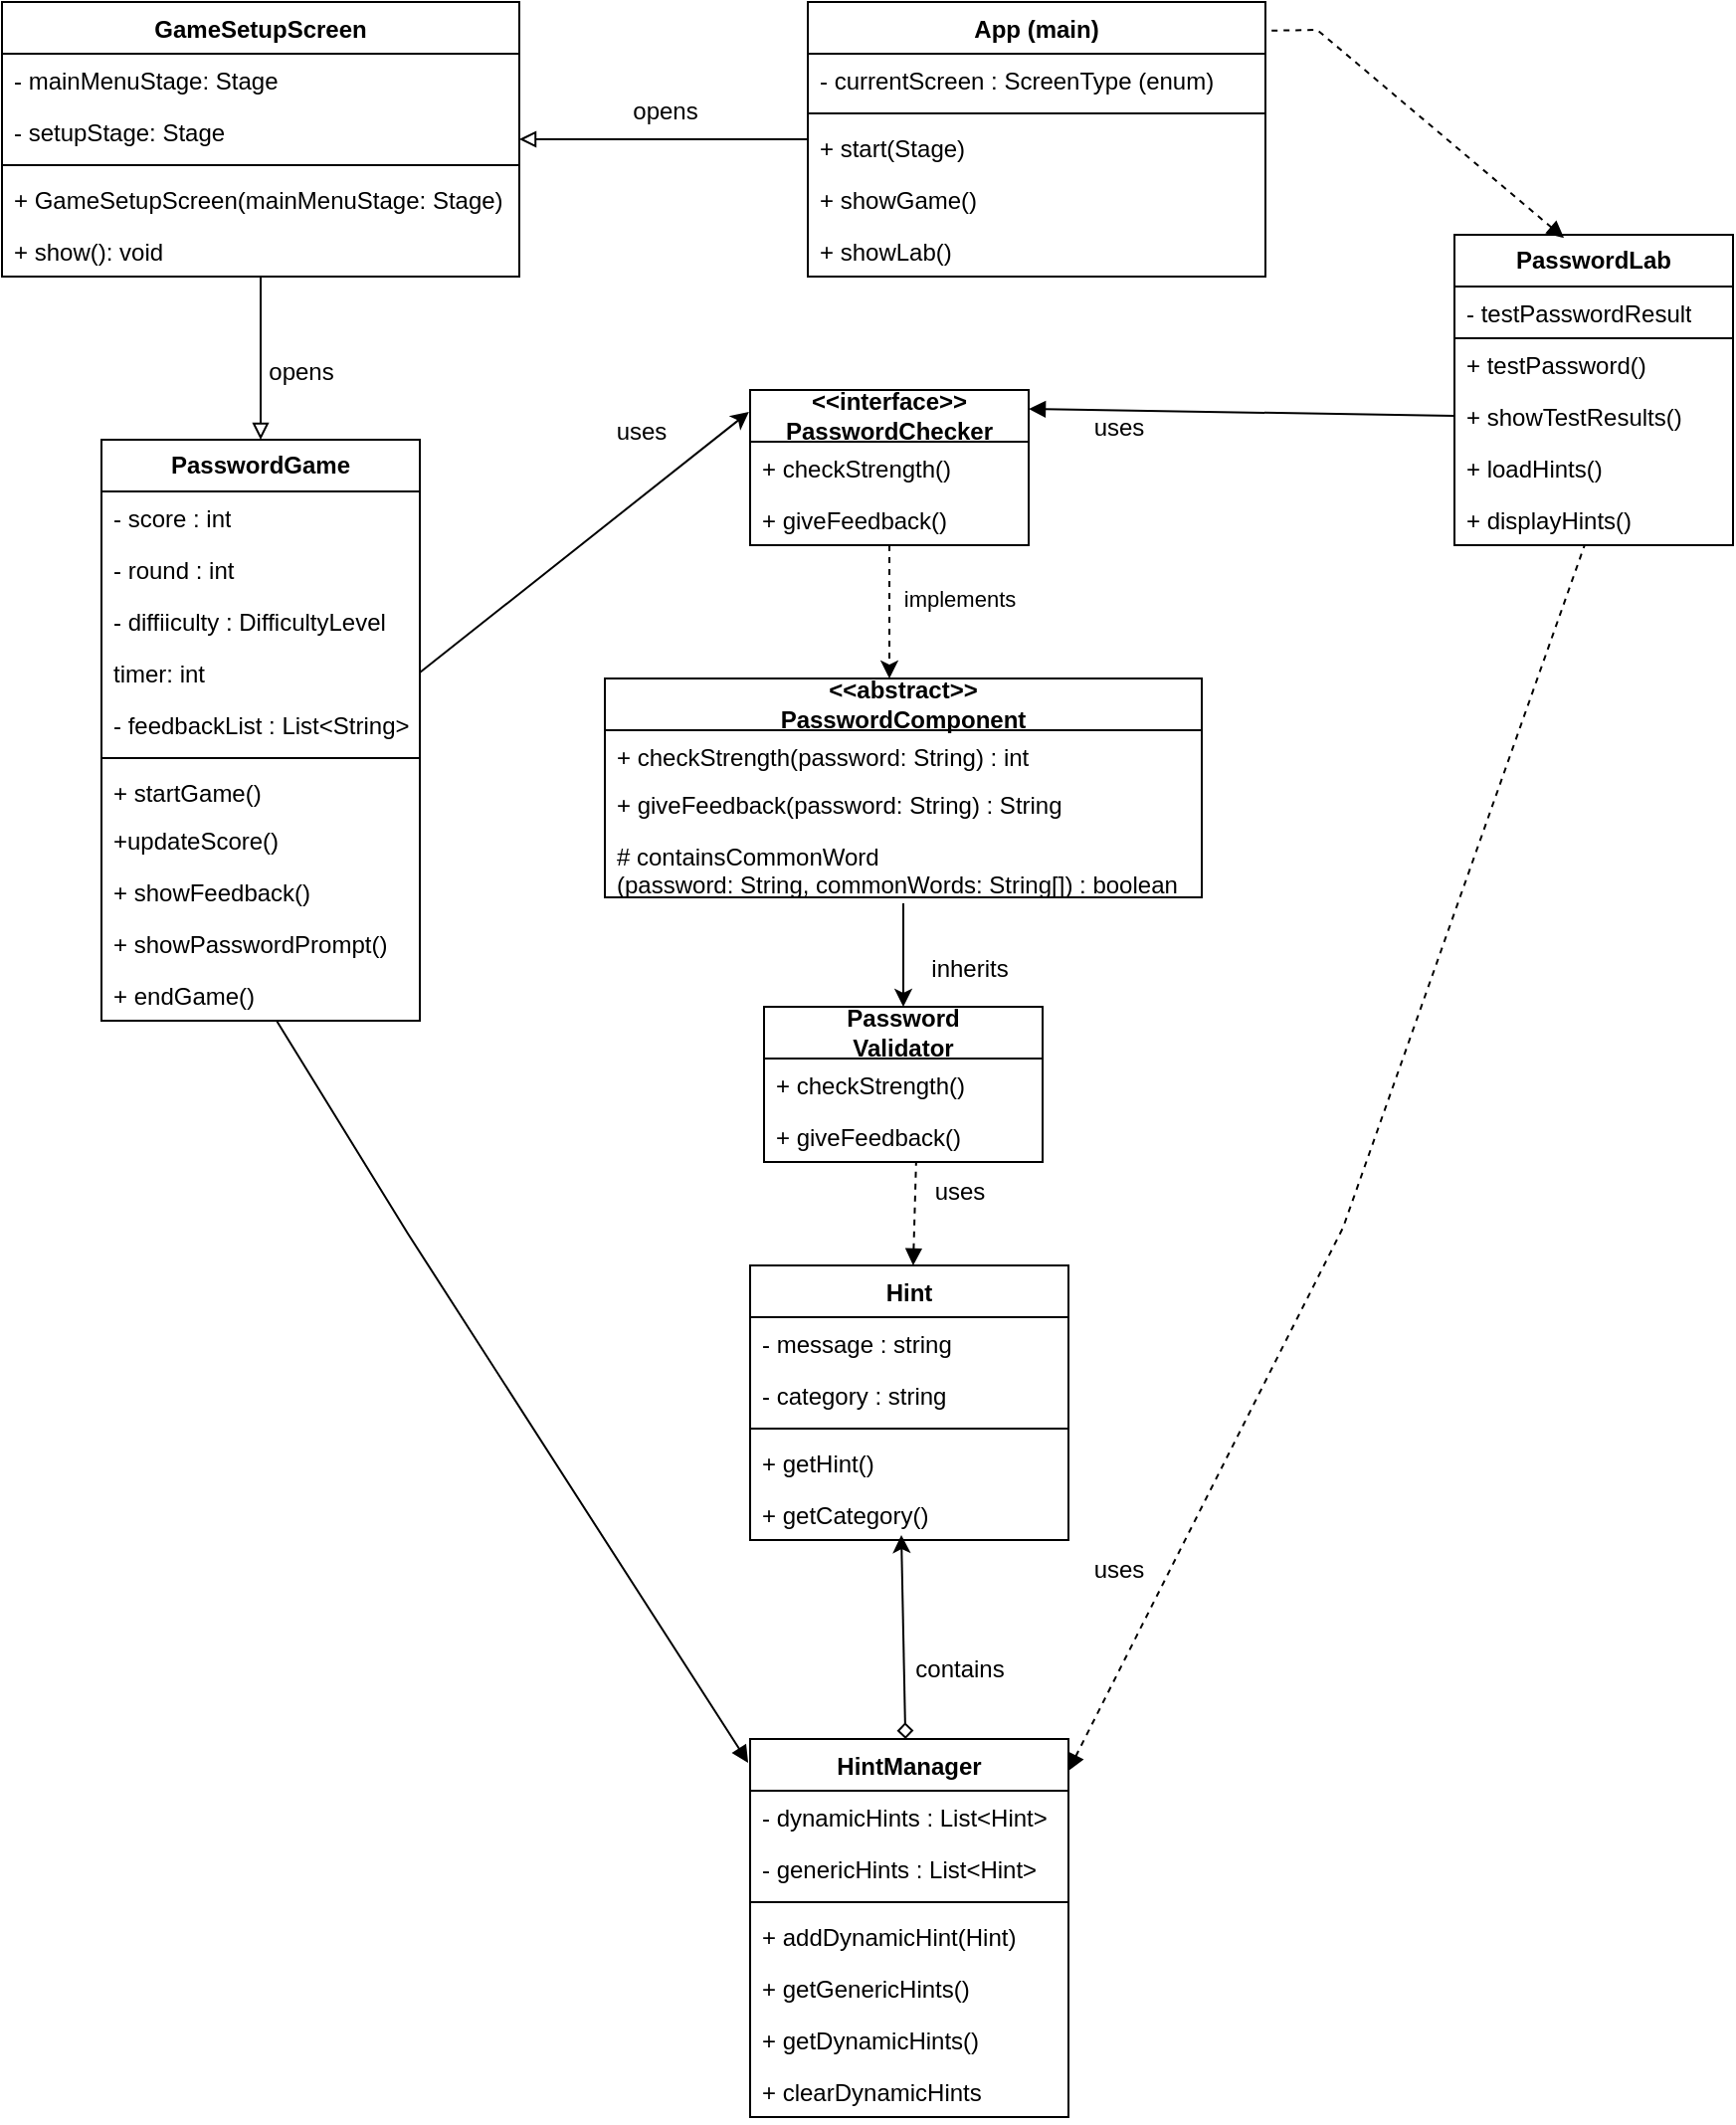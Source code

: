 <mxfile version="26.0.9">
  <diagram name="Page-1" id="9f46799a-70d6-7492-0946-bef42562c5a5">
    <mxGraphModel dx="1434" dy="845" grid="1" gridSize="10" guides="1" tooltips="1" connect="1" arrows="1" fold="1" page="1" pageScale="1" pageWidth="1100" pageHeight="850" background="none" math="0" shadow="0">
      <root>
        <mxCell id="0" />
        <mxCell id="1" parent="0" />
        <mxCell id="MwzLFh-qSTPDTa6_5iHh-7" value="&lt;b&gt;PasswordGame&lt;/b&gt;" style="swimlane;fontStyle=0;childLayout=stackLayout;horizontal=1;startSize=26;fillColor=none;horizontalStack=0;resizeParent=1;resizeParentMax=0;resizeLast=0;collapsible=1;marginBottom=0;whiteSpace=wrap;html=1;swimlaneLine=1;" parent="1" vertex="1">
          <mxGeometry x="80" y="220" width="160" height="292" as="geometry" />
        </mxCell>
        <mxCell id="MwzLFh-qSTPDTa6_5iHh-33" value="- score : int" style="text;strokeColor=none;fillColor=none;align=left;verticalAlign=top;spacingLeft=4;spacingRight=4;overflow=hidden;rotatable=0;points=[[0,0.5],[1,0.5]];portConstraint=eastwest;whiteSpace=wrap;html=1;fontFamily=Helvetica;fontSize=12;fontColor=default;" parent="MwzLFh-qSTPDTa6_5iHh-7" vertex="1">
          <mxGeometry y="26" width="160" height="26" as="geometry" />
        </mxCell>
        <mxCell id="MwzLFh-qSTPDTa6_5iHh-49" value="- round : int" style="text;strokeColor=none;fillColor=none;align=left;verticalAlign=top;spacingLeft=4;spacingRight=4;overflow=hidden;rotatable=0;points=[[0,0.5],[1,0.5]];portConstraint=eastwest;whiteSpace=wrap;html=1;backgroundOutline=0;fontFamily=Helvetica;fontSize=12;fontColor=default;" parent="MwzLFh-qSTPDTa6_5iHh-7" vertex="1">
          <mxGeometry y="52" width="160" height="26" as="geometry" />
        </mxCell>
        <mxCell id="MwzLFh-qSTPDTa6_5iHh-69" value="- diffiiculty : DifficultyLevel" style="text;strokeColor=none;fillColor=none;align=left;verticalAlign=top;spacingLeft=4;spacingRight=4;overflow=hidden;rotatable=0;points=[[0,0.5],[1,0.5]];portConstraint=eastwest;whiteSpace=wrap;html=1;backgroundOutline=0;fontFamily=Helvetica;fontSize=12;fontColor=default;" parent="MwzLFh-qSTPDTa6_5iHh-7" vertex="1">
          <mxGeometry y="78" width="160" height="26" as="geometry" />
        </mxCell>
        <mxCell id="MwzLFh-qSTPDTa6_5iHh-68" value="timer: int" style="text;strokeColor=none;fillColor=none;align=left;verticalAlign=top;spacingLeft=4;spacingRight=4;overflow=hidden;rotatable=0;points=[[0,0.5],[1,0.5]];portConstraint=eastwest;whiteSpace=wrap;html=1;backgroundOutline=0;fontFamily=Helvetica;fontSize=12;fontColor=default;" parent="MwzLFh-qSTPDTa6_5iHh-7" vertex="1">
          <mxGeometry y="104" width="160" height="26" as="geometry" />
        </mxCell>
        <mxCell id="MwzLFh-qSTPDTa6_5iHh-65" value="- feedbackList : List&amp;lt;String&amp;gt;" style="text;strokeColor=none;fillColor=none;align=left;verticalAlign=top;spacingLeft=4;spacingRight=4;overflow=hidden;rotatable=0;points=[[0,0.5],[1,0.5]];portConstraint=eastwest;whiteSpace=wrap;html=1;backgroundOutline=0;fontFamily=Helvetica;fontSize=12;fontColor=default;" parent="MwzLFh-qSTPDTa6_5iHh-7" vertex="1">
          <mxGeometry y="130" width="160" height="26" as="geometry" />
        </mxCell>
        <mxCell id="MwzLFh-qSTPDTa6_5iHh-64" value="" style="line;strokeWidth=1;fillColor=none;align=left;verticalAlign=middle;spacingTop=-1;spacingLeft=3;spacingRight=3;rotatable=0;labelPosition=right;points=[];portConstraint=eastwest;strokeColor=inherit;" parent="MwzLFh-qSTPDTa6_5iHh-7" vertex="1">
          <mxGeometry y="156" width="160" height="8" as="geometry" />
        </mxCell>
        <mxCell id="MwzLFh-qSTPDTa6_5iHh-8" value="+ startGame()" style="text;strokeColor=none;fillColor=none;align=left;verticalAlign=top;spacingLeft=4;spacingRight=4;overflow=hidden;rotatable=0;points=[[0,0.5],[1,0.5]];portConstraint=eastwest;whiteSpace=wrap;html=1;" parent="MwzLFh-qSTPDTa6_5iHh-7" vertex="1">
          <mxGeometry y="164" width="160" height="24" as="geometry" />
        </mxCell>
        <mxCell id="MwzLFh-qSTPDTa6_5iHh-48" value="+updateScore()" style="text;strokeColor=none;fillColor=none;align=left;verticalAlign=top;spacingLeft=4;spacingRight=4;overflow=hidden;rotatable=0;points=[[0,0.5],[1,0.5]];portConstraint=eastwest;whiteSpace=wrap;html=1;" parent="MwzLFh-qSTPDTa6_5iHh-7" vertex="1">
          <mxGeometry y="188" width="160" height="26" as="geometry" />
        </mxCell>
        <mxCell id="MwzLFh-qSTPDTa6_5iHh-47" value="+ showFeedback()" style="text;strokeColor=none;fillColor=none;align=left;verticalAlign=top;spacingLeft=4;spacingRight=4;overflow=hidden;rotatable=0;points=[[0,0.5],[1,0.5]];portConstraint=eastwest;whiteSpace=wrap;html=1;" parent="MwzLFh-qSTPDTa6_5iHh-7" vertex="1">
          <mxGeometry y="214" width="160" height="26" as="geometry" />
        </mxCell>
        <mxCell id="MwzLFh-qSTPDTa6_5iHh-46" value="+ showPasswordPrompt()" style="text;strokeColor=none;fillColor=none;align=left;verticalAlign=top;spacingLeft=4;spacingRight=4;overflow=hidden;rotatable=0;points=[[0,0.5],[1,0.5]];portConstraint=eastwest;whiteSpace=wrap;html=1;" parent="MwzLFh-qSTPDTa6_5iHh-7" vertex="1">
          <mxGeometry y="240" width="160" height="26" as="geometry" />
        </mxCell>
        <mxCell id="MwzLFh-qSTPDTa6_5iHh-45" value="+ endGame()" style="text;strokeColor=none;fillColor=none;align=left;verticalAlign=top;spacingLeft=4;spacingRight=4;overflow=hidden;rotatable=0;points=[[0,0.5],[1,0.5]];portConstraint=eastwest;whiteSpace=wrap;html=1;" parent="MwzLFh-qSTPDTa6_5iHh-7" vertex="1">
          <mxGeometry y="266" width="160" height="26" as="geometry" />
        </mxCell>
        <mxCell id="MwzLFh-qSTPDTa6_5iHh-11" value="&lt;b&gt;PasswordLab&lt;/b&gt;" style="swimlane;fontStyle=0;childLayout=stackLayout;horizontal=1;startSize=26;fillColor=none;horizontalStack=0;resizeParent=1;resizeParentMax=0;resizeLast=0;collapsible=1;marginBottom=0;whiteSpace=wrap;html=1;" parent="1" vertex="1">
          <mxGeometry x="760" y="117" width="140" height="156" as="geometry" />
        </mxCell>
        <mxCell id="MwzLFh-qSTPDTa6_5iHh-34" value="-&amp;nbsp;testPasswordResult" style="text;strokeColor=default;fillColor=none;align=left;verticalAlign=top;spacingLeft=4;spacingRight=4;overflow=hidden;rotatable=0;points=[[0,0.5],[1,0.5]];portConstraint=eastwest;whiteSpace=wrap;html=1;" parent="MwzLFh-qSTPDTa6_5iHh-11" vertex="1">
          <mxGeometry y="26" width="140" height="26" as="geometry" />
        </mxCell>
        <mxCell id="MwzLFh-qSTPDTa6_5iHh-12" value="+ testPassword()" style="text;strokeColor=none;fillColor=none;align=left;verticalAlign=top;spacingLeft=4;spacingRight=4;overflow=hidden;rotatable=0;points=[[0,0.5],[1,0.5]];portConstraint=eastwest;whiteSpace=wrap;html=1;" parent="MwzLFh-qSTPDTa6_5iHh-11" vertex="1">
          <mxGeometry y="52" width="140" height="26" as="geometry" />
        </mxCell>
        <mxCell id="MwzLFh-qSTPDTa6_5iHh-35" value="+ showTestResults()" style="text;strokeColor=none;fillColor=none;align=left;verticalAlign=top;spacingLeft=4;spacingRight=4;overflow=hidden;rotatable=0;points=[[0,0.5],[1,0.5]];portConstraint=eastwest;whiteSpace=wrap;html=1;" parent="MwzLFh-qSTPDTa6_5iHh-11" vertex="1">
          <mxGeometry y="78" width="140" height="26" as="geometry" />
        </mxCell>
        <mxCell id="MwzLFh-qSTPDTa6_5iHh-71" value="+ loadHints()" style="text;strokeColor=none;fillColor=none;align=left;verticalAlign=top;spacingLeft=4;spacingRight=4;overflow=hidden;rotatable=0;points=[[0,0.5],[1,0.5]];portConstraint=eastwest;whiteSpace=wrap;html=1;" parent="MwzLFh-qSTPDTa6_5iHh-11" vertex="1">
          <mxGeometry y="104" width="140" height="26" as="geometry" />
        </mxCell>
        <mxCell id="MwzLFh-qSTPDTa6_5iHh-70" value="+ displayHints()" style="text;strokeColor=none;fillColor=none;align=left;verticalAlign=top;spacingLeft=4;spacingRight=4;overflow=hidden;rotatable=0;points=[[0,0.5],[1,0.5]];portConstraint=eastwest;whiteSpace=wrap;html=1;" parent="MwzLFh-qSTPDTa6_5iHh-11" vertex="1">
          <mxGeometry y="130" width="140" height="26" as="geometry" />
        </mxCell>
        <mxCell id="MwzLFh-qSTPDTa6_5iHh-16" value="" style="endArrow=none;dashed=1;html=1;rounded=0;exitX=0.393;exitY=0.01;exitDx=0;exitDy=0;strokeWidth=1;exitPerimeter=0;startArrow=block;startFill=1;entryX=0.993;entryY=0.105;entryDx=0;entryDy=0;entryPerimeter=0;" parent="1" source="MwzLFh-qSTPDTa6_5iHh-11" target="MwzLFh-qSTPDTa6_5iHh-27" edge="1">
          <mxGeometry width="50" height="50" relative="1" as="geometry">
            <mxPoint x="516" y="142" as="sourcePoint" />
            <mxPoint x="576" y="8" as="targetPoint" />
            <Array as="points">
              <mxPoint x="691" y="14" />
            </Array>
          </mxGeometry>
        </mxCell>
        <mxCell id="MwzLFh-qSTPDTa6_5iHh-18" value="&lt;b&gt;&amp;lt;&amp;lt;interface&amp;gt;&amp;gt;&lt;br&gt;PasswordChecker&lt;/b&gt;" style="swimlane;fontStyle=0;childLayout=stackLayout;horizontal=1;startSize=26;fillColor=none;horizontalStack=0;resizeParent=1;resizeParentMax=0;resizeLast=0;collapsible=1;marginBottom=0;whiteSpace=wrap;html=1;labelPadding=8;" parent="1" vertex="1">
          <mxGeometry x="406" y="195" width="140" height="78" as="geometry" />
        </mxCell>
        <mxCell id="MwzLFh-qSTPDTa6_5iHh-19" value="+ checkStrength()" style="text;strokeColor=none;fillColor=none;align=left;verticalAlign=top;spacingLeft=4;spacingRight=4;overflow=hidden;rotatable=0;points=[[0,0.5],[1,0.5]];portConstraint=eastwest;whiteSpace=wrap;html=1;" parent="MwzLFh-qSTPDTa6_5iHh-18" vertex="1">
          <mxGeometry y="26" width="140" height="26" as="geometry" />
        </mxCell>
        <mxCell id="MwzLFh-qSTPDTa6_5iHh-37" value="+ giveFeedback()" style="text;strokeColor=none;fillColor=none;align=left;verticalAlign=top;spacingLeft=4;spacingRight=4;overflow=hidden;rotatable=0;points=[[0,0.5],[1,0.5]];portConstraint=eastwest;whiteSpace=wrap;html=1;" parent="MwzLFh-qSTPDTa6_5iHh-18" vertex="1">
          <mxGeometry y="52" width="140" height="26" as="geometry" />
        </mxCell>
        <mxCell id="MwzLFh-qSTPDTa6_5iHh-23" value="" style="endArrow=none;html=1;rounded=0;exitX=1;exitY=0.25;exitDx=0;exitDy=0;startArrow=block;startFill=1;strokeWidth=1;entryX=0;entryY=0.5;entryDx=0;entryDy=0;" parent="1" edge="1" target="MwzLFh-qSTPDTa6_5iHh-35">
          <mxGeometry width="50" height="50" relative="1" as="geometry">
            <mxPoint x="546" y="204.5" as="sourcePoint" />
            <mxPoint x="636" y="204.496" as="targetPoint" />
            <Array as="points" />
          </mxGeometry>
        </mxCell>
        <mxCell id="MwzLFh-qSTPDTa6_5iHh-24" value="uses" style="text;html=1;align=center;verticalAlign=middle;resizable=0;points=[];autosize=1;strokeColor=none;fillColor=none;" parent="1" vertex="1">
          <mxGeometry x="326" y="201" width="50" height="30" as="geometry" />
        </mxCell>
        <mxCell id="MwzLFh-qSTPDTa6_5iHh-25" value="uses" style="text;html=1;align=center;verticalAlign=middle;resizable=0;points=[];autosize=1;strokeColor=none;fillColor=none;" parent="1" vertex="1">
          <mxGeometry x="566" y="199" width="50" height="30" as="geometry" />
        </mxCell>
        <mxCell id="MwzLFh-qSTPDTa6_5iHh-27" value="App (main)" style="swimlane;fontStyle=1;align=center;verticalAlign=top;childLayout=stackLayout;horizontal=1;startSize=26;horizontalStack=0;resizeParent=1;resizeParentMax=0;resizeLast=0;collapsible=1;marginBottom=0;whiteSpace=wrap;html=1;" parent="1" vertex="1">
          <mxGeometry x="435" width="230" height="138" as="geometry" />
        </mxCell>
        <mxCell id="MwzLFh-qSTPDTa6_5iHh-28" value="- currentScreen : ScreenType (enum)" style="text;strokeColor=none;fillColor=none;align=left;verticalAlign=top;spacingLeft=4;spacingRight=4;overflow=hidden;rotatable=0;points=[[0,0.5],[1,0.5]];portConstraint=eastwest;whiteSpace=wrap;html=1;" parent="MwzLFh-qSTPDTa6_5iHh-27" vertex="1">
          <mxGeometry y="26" width="230" height="26" as="geometry" />
        </mxCell>
        <mxCell id="MwzLFh-qSTPDTa6_5iHh-29" value="" style="line;strokeWidth=1;fillColor=none;align=left;verticalAlign=middle;spacingTop=-1;spacingLeft=3;spacingRight=3;rotatable=0;labelPosition=right;points=[];portConstraint=eastwest;strokeColor=inherit;" parent="MwzLFh-qSTPDTa6_5iHh-27" vertex="1">
          <mxGeometry y="52" width="230" height="8" as="geometry" />
        </mxCell>
        <mxCell id="MwzLFh-qSTPDTa6_5iHh-30" value="+ start(Stage)&lt;div&gt;&lt;br&gt;&lt;/div&gt;" style="text;strokeColor=none;fillColor=none;align=left;verticalAlign=top;spacingLeft=4;spacingRight=4;overflow=hidden;rotatable=0;points=[[0,0.5],[1,0.5]];portConstraint=eastwest;whiteSpace=wrap;html=1;" parent="MwzLFh-qSTPDTa6_5iHh-27" vertex="1">
          <mxGeometry y="60" width="230" height="26" as="geometry" />
        </mxCell>
        <mxCell id="MwzLFh-qSTPDTa6_5iHh-32" value="+ showGame()" style="text;strokeColor=none;fillColor=none;align=left;verticalAlign=top;spacingLeft=4;spacingRight=4;overflow=hidden;rotatable=0;points=[[0,0.5],[1,0.5]];portConstraint=eastwest;whiteSpace=wrap;html=1;" parent="MwzLFh-qSTPDTa6_5iHh-27" vertex="1">
          <mxGeometry y="86" width="230" height="26" as="geometry" />
        </mxCell>
        <mxCell id="MwzLFh-qSTPDTa6_5iHh-31" value="+ showLab()" style="text;strokeColor=none;fillColor=none;align=left;verticalAlign=top;spacingLeft=4;spacingRight=4;overflow=hidden;rotatable=0;points=[[0,0.5],[1,0.5]];portConstraint=eastwest;whiteSpace=wrap;html=1;" parent="MwzLFh-qSTPDTa6_5iHh-27" vertex="1">
          <mxGeometry y="112" width="230" height="26" as="geometry" />
        </mxCell>
        <mxCell id="MwzLFh-qSTPDTa6_5iHh-38" value="&lt;b&gt;Password&lt;br&gt;Validator&lt;/b&gt;" style="swimlane;fontStyle=0;childLayout=stackLayout;horizontal=1;startSize=26;fillColor=none;horizontalStack=0;resizeParent=1;resizeParentMax=0;resizeLast=0;collapsible=1;marginBottom=0;whiteSpace=wrap;html=1;" parent="1" vertex="1">
          <mxGeometry x="413" y="505" width="140" height="78" as="geometry" />
        </mxCell>
        <mxCell id="MwzLFh-qSTPDTa6_5iHh-39" value="+ checkStrength()" style="text;strokeColor=none;fillColor=none;align=left;verticalAlign=top;spacingLeft=4;spacingRight=4;overflow=hidden;rotatable=0;points=[[0,0.5],[1,0.5]];portConstraint=eastwest;whiteSpace=wrap;html=1;" parent="MwzLFh-qSTPDTa6_5iHh-38" vertex="1">
          <mxGeometry y="26" width="140" height="26" as="geometry" />
        </mxCell>
        <mxCell id="MwzLFh-qSTPDTa6_5iHh-40" value="+ giveFeedback()" style="text;strokeColor=none;fillColor=none;align=left;verticalAlign=top;spacingLeft=4;spacingRight=4;overflow=hidden;rotatable=0;points=[[0,0.5],[1,0.5]];portConstraint=eastwest;whiteSpace=wrap;html=1;" parent="MwzLFh-qSTPDTa6_5iHh-38" vertex="1">
          <mxGeometry y="52" width="140" height="26" as="geometry" />
        </mxCell>
        <mxCell id="MwzLFh-qSTPDTa6_5iHh-41" value="" style="endArrow=classic;html=1;rounded=0;dashed=1;" parent="1" source="MwzLFh-qSTPDTa6_5iHh-18" edge="1">
          <mxGeometry width="50" height="50" relative="1" as="geometry">
            <mxPoint x="796" y="258" as="sourcePoint" />
            <mxPoint x="476" y="340" as="targetPoint" />
          </mxGeometry>
        </mxCell>
        <mxCell id="6YJ5N-ME_N0Fh1LEVRaI-7" value="i&lt;span style=&quot;background-color: light-dark(#ffffff, var(--ge-dark-color, #121212)); color: light-dark(rgb(0, 0, 0), rgb(255, 255, 255));&quot;&gt;mplements&lt;/span&gt;" style="edgeLabel;html=1;align=center;verticalAlign=middle;resizable=0;points=[];" parent="MwzLFh-qSTPDTa6_5iHh-41" vertex="1" connectable="0">
          <mxGeometry x="-0.343" y="1" relative="1" as="geometry">
            <mxPoint x="34" y="5" as="offset" />
          </mxGeometry>
        </mxCell>
        <mxCell id="MwzLFh-qSTPDTa6_5iHh-51" value="" style="endArrow=classic;html=1;rounded=0;exitX=1;exitY=0.5;exitDx=0;exitDy=0;entryX=-0.004;entryY=0.141;entryDx=0;entryDy=0;entryPerimeter=0;" parent="1" source="MwzLFh-qSTPDTa6_5iHh-68" target="MwzLFh-qSTPDTa6_5iHh-18" edge="1">
          <mxGeometry width="50" height="50" relative="1" as="geometry">
            <mxPoint x="286" y="458" as="sourcePoint" />
            <mxPoint x="336" y="408" as="targetPoint" />
            <Array as="points" />
          </mxGeometry>
        </mxCell>
        <mxCell id="LDX4w7hDw32Ap1Z7UwCJ-1" value="Hint" style="swimlane;fontStyle=1;align=center;verticalAlign=top;childLayout=stackLayout;horizontal=1;startSize=26;horizontalStack=0;resizeParent=1;resizeParentMax=0;resizeLast=0;collapsible=1;marginBottom=0;whiteSpace=wrap;html=1;" parent="1" vertex="1">
          <mxGeometry x="406" y="635" width="160" height="138" as="geometry" />
        </mxCell>
        <mxCell id="LDX4w7hDw32Ap1Z7UwCJ-2" value="- message : string" style="text;strokeColor=none;fillColor=none;align=left;verticalAlign=top;spacingLeft=4;spacingRight=4;overflow=hidden;rotatable=0;points=[[0,0.5],[1,0.5]];portConstraint=eastwest;whiteSpace=wrap;html=1;" parent="LDX4w7hDw32Ap1Z7UwCJ-1" vertex="1">
          <mxGeometry y="26" width="160" height="26" as="geometry" />
        </mxCell>
        <mxCell id="LDX4w7hDw32Ap1Z7UwCJ-5" value="- category : string" style="text;strokeColor=none;fillColor=none;align=left;verticalAlign=top;spacingLeft=4;spacingRight=4;overflow=hidden;rotatable=0;points=[[0,0.5],[1,0.5]];portConstraint=eastwest;whiteSpace=wrap;html=1;" parent="LDX4w7hDw32Ap1Z7UwCJ-1" vertex="1">
          <mxGeometry y="52" width="160" height="26" as="geometry" />
        </mxCell>
        <mxCell id="LDX4w7hDw32Ap1Z7UwCJ-3" value="" style="line;strokeWidth=1;fillColor=none;align=left;verticalAlign=middle;spacingTop=-1;spacingLeft=3;spacingRight=3;rotatable=0;labelPosition=right;points=[];portConstraint=eastwest;strokeColor=inherit;" parent="LDX4w7hDw32Ap1Z7UwCJ-1" vertex="1">
          <mxGeometry y="78" width="160" height="8" as="geometry" />
        </mxCell>
        <mxCell id="LDX4w7hDw32Ap1Z7UwCJ-4" value="+ getHint()" style="text;strokeColor=none;fillColor=none;align=left;verticalAlign=top;spacingLeft=4;spacingRight=4;overflow=hidden;rotatable=0;points=[[0,0.5],[1,0.5]];portConstraint=eastwest;whiteSpace=wrap;html=1;" parent="LDX4w7hDw32Ap1Z7UwCJ-1" vertex="1">
          <mxGeometry y="86" width="160" height="26" as="geometry" />
        </mxCell>
        <mxCell id="LDX4w7hDw32Ap1Z7UwCJ-6" value="+ getCategory()" style="text;strokeColor=none;fillColor=none;align=left;verticalAlign=top;spacingLeft=4;spacingRight=4;overflow=hidden;rotatable=0;points=[[0,0.5],[1,0.5]];portConstraint=eastwest;whiteSpace=wrap;html=1;" parent="LDX4w7hDw32Ap1Z7UwCJ-1" vertex="1">
          <mxGeometry y="112" width="160" height="26" as="geometry" />
        </mxCell>
        <mxCell id="LDX4w7hDw32Ap1Z7UwCJ-7" value="HintManager" style="swimlane;fontStyle=1;align=center;verticalAlign=top;childLayout=stackLayout;horizontal=1;startSize=26;horizontalStack=0;resizeParent=1;resizeParentMax=0;resizeLast=0;collapsible=1;marginBottom=0;whiteSpace=wrap;html=1;" parent="1" vertex="1">
          <mxGeometry x="406" y="873" width="160" height="190" as="geometry" />
        </mxCell>
        <mxCell id="LDX4w7hDw32Ap1Z7UwCJ-8" value="- dynamicHints : List&amp;lt;Hint&amp;gt;" style="text;strokeColor=none;fillColor=none;align=left;verticalAlign=top;spacingLeft=4;spacingRight=4;overflow=hidden;rotatable=0;points=[[0,0.5],[1,0.5]];portConstraint=eastwest;whiteSpace=wrap;html=1;" parent="LDX4w7hDw32Ap1Z7UwCJ-7" vertex="1">
          <mxGeometry y="26" width="160" height="26" as="geometry" />
        </mxCell>
        <mxCell id="LDX4w7hDw32Ap1Z7UwCJ-11" value="- genericHints : List&amp;lt;Hint&amp;gt;" style="text;strokeColor=none;fillColor=none;align=left;verticalAlign=top;spacingLeft=4;spacingRight=4;overflow=hidden;rotatable=0;points=[[0,0.5],[1,0.5]];portConstraint=eastwest;whiteSpace=wrap;html=1;" parent="LDX4w7hDw32Ap1Z7UwCJ-7" vertex="1">
          <mxGeometry y="52" width="160" height="26" as="geometry" />
        </mxCell>
        <mxCell id="LDX4w7hDw32Ap1Z7UwCJ-9" value="" style="line;strokeWidth=1;fillColor=none;align=left;verticalAlign=middle;spacingTop=-1;spacingLeft=3;spacingRight=3;rotatable=0;labelPosition=right;points=[];portConstraint=eastwest;strokeColor=inherit;" parent="LDX4w7hDw32Ap1Z7UwCJ-7" vertex="1">
          <mxGeometry y="78" width="160" height="8" as="geometry" />
        </mxCell>
        <mxCell id="LDX4w7hDw32Ap1Z7UwCJ-10" value="+ addDynamicHint(Hint)" style="text;strokeColor=none;fillColor=none;align=left;verticalAlign=top;spacingLeft=4;spacingRight=4;overflow=hidden;rotatable=0;points=[[0,0.5],[1,0.5]];portConstraint=eastwest;whiteSpace=wrap;html=1;" parent="LDX4w7hDw32Ap1Z7UwCJ-7" vertex="1">
          <mxGeometry y="86" width="160" height="26" as="geometry" />
        </mxCell>
        <mxCell id="LDX4w7hDw32Ap1Z7UwCJ-14" value="+ getGenericHints()" style="text;strokeColor=none;fillColor=none;align=left;verticalAlign=top;spacingLeft=4;spacingRight=4;overflow=hidden;rotatable=0;points=[[0,0.5],[1,0.5]];portConstraint=eastwest;whiteSpace=wrap;html=1;" parent="LDX4w7hDw32Ap1Z7UwCJ-7" vertex="1">
          <mxGeometry y="112" width="160" height="26" as="geometry" />
        </mxCell>
        <mxCell id="LDX4w7hDw32Ap1Z7UwCJ-13" value="+ getDynamicHints()" style="text;strokeColor=none;fillColor=none;align=left;verticalAlign=top;spacingLeft=4;spacingRight=4;overflow=hidden;rotatable=0;points=[[0,0.5],[1,0.5]];portConstraint=eastwest;whiteSpace=wrap;html=1;" parent="LDX4w7hDw32Ap1Z7UwCJ-7" vertex="1">
          <mxGeometry y="138" width="160" height="26" as="geometry" />
        </mxCell>
        <mxCell id="LDX4w7hDw32Ap1Z7UwCJ-12" value="+ clearDynamicHints" style="text;strokeColor=none;fillColor=none;align=left;verticalAlign=top;spacingLeft=4;spacingRight=4;overflow=hidden;rotatable=0;points=[[0,0.5],[1,0.5]];portConstraint=eastwest;whiteSpace=wrap;html=1;" parent="LDX4w7hDw32Ap1Z7UwCJ-7" vertex="1">
          <mxGeometry y="164" width="160" height="26" as="geometry" />
        </mxCell>
        <mxCell id="LDX4w7hDw32Ap1Z7UwCJ-15" value="" style="endArrow=none;dashed=1;html=1;rounded=0;startArrow=block;startFill=1;entryX=0.546;entryY=1;entryDx=0;entryDy=0;entryPerimeter=0;" parent="1" source="LDX4w7hDw32Ap1Z7UwCJ-1" target="MwzLFh-qSTPDTa6_5iHh-40" edge="1">
          <mxGeometry width="50" height="50" relative="1" as="geometry">
            <mxPoint x="481" y="477" as="sourcePoint" />
            <mxPoint x="474" y="432" as="targetPoint" />
          </mxGeometry>
        </mxCell>
        <mxCell id="LDX4w7hDw32Ap1Z7UwCJ-17" value="uses" style="text;html=1;align=center;verticalAlign=middle;resizable=0;points=[];autosize=1;strokeColor=none;fillColor=none;" parent="1" vertex="1">
          <mxGeometry x="486" y="583" width="50" height="30" as="geometry" />
        </mxCell>
        <mxCell id="LDX4w7hDw32Ap1Z7UwCJ-18" value="" style="endArrow=classic;html=1;rounded=0;startArrow=diamond;startFill=0;entryX=0.475;entryY=0.904;entryDx=0;entryDy=0;entryPerimeter=0;" parent="1" source="LDX4w7hDw32Ap1Z7UwCJ-7" target="LDX4w7hDw32Ap1Z7UwCJ-6" edge="1">
          <mxGeometry width="50" height="50" relative="1" as="geometry">
            <mxPoint x="594" y="622" as="sourcePoint" />
            <mxPoint x="644" y="572" as="targetPoint" />
          </mxGeometry>
        </mxCell>
        <mxCell id="LDX4w7hDw32Ap1Z7UwCJ-20" value="" style="endArrow=none;dashed=1;html=1;rounded=0;exitX=1;exitY=0.084;exitDx=0;exitDy=0;exitPerimeter=0;startArrow=block;startFill=1;" parent="1" source="LDX4w7hDw32Ap1Z7UwCJ-7" target="MwzLFh-qSTPDTa6_5iHh-70" edge="1">
          <mxGeometry width="50" height="50" relative="1" as="geometry">
            <mxPoint x="704" y="679" as="sourcePoint" />
            <mxPoint x="704" y="509" as="targetPoint" />
            <Array as="points">
              <mxPoint x="704" y="616" />
            </Array>
          </mxGeometry>
        </mxCell>
        <mxCell id="LDX4w7hDw32Ap1Z7UwCJ-21" value="uses" style="text;html=1;align=center;verticalAlign=middle;resizable=0;points=[];autosize=1;strokeColor=none;fillColor=none;" parent="1" vertex="1">
          <mxGeometry x="566" y="773" width="50" height="30" as="geometry" />
        </mxCell>
        <mxCell id="LDX4w7hDw32Ap1Z7UwCJ-22" value="" style="endArrow=none;html=1;rounded=0;exitX=-0.006;exitY=0.063;exitDx=0;exitDy=0;exitPerimeter=0;startArrow=block;startFill=1;" parent="1" source="LDX4w7hDw32Ap1Z7UwCJ-7" target="MwzLFh-qSTPDTa6_5iHh-45" edge="1">
          <mxGeometry width="50" height="50" relative="1" as="geometry">
            <mxPoint x="206" y="709" as="sourcePoint" />
            <mxPoint x="224" y="424" as="targetPoint" />
            <Array as="points">
              <mxPoint x="234" y="619" />
            </Array>
          </mxGeometry>
        </mxCell>
        <mxCell id="LDX4w7hDw32Ap1Z7UwCJ-23" value="contains" style="text;html=1;align=center;verticalAlign=middle;resizable=0;points=[];autosize=1;strokeColor=none;fillColor=none;" parent="1" vertex="1">
          <mxGeometry x="476" y="823" width="70" height="30" as="geometry" />
        </mxCell>
        <mxCell id="6YJ5N-ME_N0Fh1LEVRaI-1" value="&lt;b&gt;&amp;lt;&amp;lt;abstract&amp;gt;&amp;gt;&lt;br&gt;PasswordComponent&lt;/b&gt;" style="swimlane;fontStyle=0;childLayout=stackLayout;horizontal=1;startSize=26;fillColor=none;horizontalStack=0;resizeParent=1;resizeParentMax=0;resizeLast=0;collapsible=1;marginBottom=0;whiteSpace=wrap;html=1;" parent="1" vertex="1">
          <mxGeometry x="333" y="340" width="300" height="110" as="geometry" />
        </mxCell>
        <mxCell id="6YJ5N-ME_N0Fh1LEVRaI-2" value="+ checkStrength(&lt;span class=&quot;hljs-keyword&quot;&gt;password&lt;/span&gt;: String) : &lt;span class=&quot;hljs-type&quot;&gt;int&lt;/span&gt;" style="text;strokeColor=none;fillColor=none;align=left;verticalAlign=top;spacingLeft=4;spacingRight=4;overflow=hidden;rotatable=0;points=[[0,0.5],[1,0.5]];portConstraint=eastwest;whiteSpace=wrap;html=1;" parent="6YJ5N-ME_N0Fh1LEVRaI-1" vertex="1">
          <mxGeometry y="26" width="300" height="24" as="geometry" />
        </mxCell>
        <mxCell id="6YJ5N-ME_N0Fh1LEVRaI-3" value="+ giveFeedback(&lt;span class=&quot;hljs-keyword&quot;&gt;password&lt;/span&gt;: String) : String" style="text;strokeColor=none;fillColor=none;align=left;verticalAlign=top;spacingLeft=4;spacingRight=4;overflow=hidden;rotatable=0;points=[[0,0.5],[1,0.5]];portConstraint=eastwest;whiteSpace=wrap;html=1;" parent="6YJ5N-ME_N0Fh1LEVRaI-1" vertex="1">
          <mxGeometry y="50" width="300" height="26" as="geometry" />
        </mxCell>
        <mxCell id="6YJ5N-ME_N0Fh1LEVRaI-5" value="# containsCommonWord&lt;br&gt;(&lt;span class=&quot;hljs-keyword&quot;&gt;password&lt;/span&gt;: String, commonWords: String[]) : &lt;span class=&quot;hljs-type&quot;&gt;boolean&lt;/span&gt;" style="text;strokeColor=none;fillColor=none;align=left;verticalAlign=top;spacingLeft=4;spacingRight=4;overflow=hidden;rotatable=0;points=[[0,0.5],[1,0.5]];portConstraint=eastwest;whiteSpace=wrap;html=1;" parent="6YJ5N-ME_N0Fh1LEVRaI-1" vertex="1">
          <mxGeometry y="76" width="300" height="34" as="geometry" />
        </mxCell>
        <mxCell id="6YJ5N-ME_N0Fh1LEVRaI-6" value="" style="endArrow=classic;html=1;rounded=0;" parent="1" target="MwzLFh-qSTPDTa6_5iHh-38" edge="1">
          <mxGeometry width="50" height="50" relative="1" as="geometry">
            <mxPoint x="483" y="453" as="sourcePoint" />
            <mxPoint x="543" y="613" as="targetPoint" />
          </mxGeometry>
        </mxCell>
        <mxCell id="6YJ5N-ME_N0Fh1LEVRaI-8" value="inherits" style="text;html=1;align=center;verticalAlign=middle;resizable=0;points=[];autosize=1;strokeColor=none;fillColor=none;" parent="1" vertex="1">
          <mxGeometry x="486" y="471" width="60" height="30" as="geometry" />
        </mxCell>
        <mxCell id="mxx-9HUhmIcKTZJnWZQF-1" value="GameSetupScreen" style="swimlane;fontStyle=1;align=center;verticalAlign=top;childLayout=stackLayout;horizontal=1;startSize=26;horizontalStack=0;resizeParent=1;resizeParentMax=0;resizeLast=0;collapsible=1;marginBottom=0;whiteSpace=wrap;html=1;" vertex="1" parent="1">
          <mxGeometry x="30" width="260" height="138" as="geometry" />
        </mxCell>
        <mxCell id="mxx-9HUhmIcKTZJnWZQF-2" value="- mainMenuStage: Stage" style="text;strokeColor=none;fillColor=none;align=left;verticalAlign=top;spacingLeft=4;spacingRight=4;overflow=hidden;rotatable=0;points=[[0,0.5],[1,0.5]];portConstraint=eastwest;whiteSpace=wrap;html=1;" vertex="1" parent="mxx-9HUhmIcKTZJnWZQF-1">
          <mxGeometry y="26" width="260" height="26" as="geometry" />
        </mxCell>
        <mxCell id="mxx-9HUhmIcKTZJnWZQF-18" value="- setupStage: Stage" style="text;strokeColor=none;fillColor=none;align=left;verticalAlign=top;spacingLeft=4;spacingRight=4;overflow=hidden;rotatable=0;points=[[0,0.5],[1,0.5]];portConstraint=eastwest;whiteSpace=wrap;html=1;" vertex="1" parent="mxx-9HUhmIcKTZJnWZQF-1">
          <mxGeometry y="52" width="260" height="26" as="geometry" />
        </mxCell>
        <mxCell id="mxx-9HUhmIcKTZJnWZQF-3" value="" style="line;strokeWidth=1;fillColor=none;align=left;verticalAlign=middle;spacingTop=-1;spacingLeft=3;spacingRight=3;rotatable=0;labelPosition=right;points=[];portConstraint=eastwest;strokeColor=inherit;" vertex="1" parent="mxx-9HUhmIcKTZJnWZQF-1">
          <mxGeometry y="78" width="260" height="8" as="geometry" />
        </mxCell>
        <mxCell id="mxx-9HUhmIcKTZJnWZQF-6" value="+ GameSetupScreen(mainMenuStage: Stage)" style="text;strokeColor=none;fillColor=none;align=left;verticalAlign=top;spacingLeft=4;spacingRight=4;overflow=hidden;rotatable=0;points=[[0,0.5],[1,0.5]];portConstraint=eastwest;whiteSpace=wrap;html=1;" vertex="1" parent="mxx-9HUhmIcKTZJnWZQF-1">
          <mxGeometry y="86" width="260" height="26" as="geometry" />
        </mxCell>
        <mxCell id="mxx-9HUhmIcKTZJnWZQF-17" value="+ show(): void" style="text;strokeColor=none;fillColor=none;align=left;verticalAlign=top;spacingLeft=4;spacingRight=4;overflow=hidden;rotatable=0;points=[[0,0.5],[1,0.5]];portConstraint=eastwest;whiteSpace=wrap;html=1;" vertex="1" parent="mxx-9HUhmIcKTZJnWZQF-1">
          <mxGeometry y="112" width="260" height="26" as="geometry" />
        </mxCell>
        <mxCell id="mxx-9HUhmIcKTZJnWZQF-13" value="" style="endArrow=block;html=1;rounded=0;endFill=0;" edge="1" parent="1" source="MwzLFh-qSTPDTa6_5iHh-27" target="mxx-9HUhmIcKTZJnWZQF-1">
          <mxGeometry width="50" height="50" relative="1" as="geometry">
            <mxPoint x="520" y="450" as="sourcePoint" />
            <mxPoint x="340" y="80" as="targetPoint" />
          </mxGeometry>
        </mxCell>
        <mxCell id="mxx-9HUhmIcKTZJnWZQF-14" value="opens" style="text;html=1;align=center;verticalAlign=middle;resizable=0;points=[];autosize=1;strokeColor=none;fillColor=none;" vertex="1" parent="1">
          <mxGeometry x="333" y="40" width="60" height="30" as="geometry" />
        </mxCell>
        <mxCell id="mxx-9HUhmIcKTZJnWZQF-15" value="" style="endArrow=block;html=1;rounded=0;endFill=0;" edge="1" parent="1" source="mxx-9HUhmIcKTZJnWZQF-1" target="MwzLFh-qSTPDTa6_5iHh-7">
          <mxGeometry width="50" height="50" relative="1" as="geometry">
            <mxPoint x="445" y="79" as="sourcePoint" />
            <mxPoint x="300" y="79" as="targetPoint" />
          </mxGeometry>
        </mxCell>
        <mxCell id="mxx-9HUhmIcKTZJnWZQF-16" value="opens" style="text;html=1;align=center;verticalAlign=middle;resizable=0;points=[];autosize=1;strokeColor=none;fillColor=none;" vertex="1" parent="1">
          <mxGeometry x="150" y="171" width="60" height="30" as="geometry" />
        </mxCell>
      </root>
    </mxGraphModel>
  </diagram>
</mxfile>

